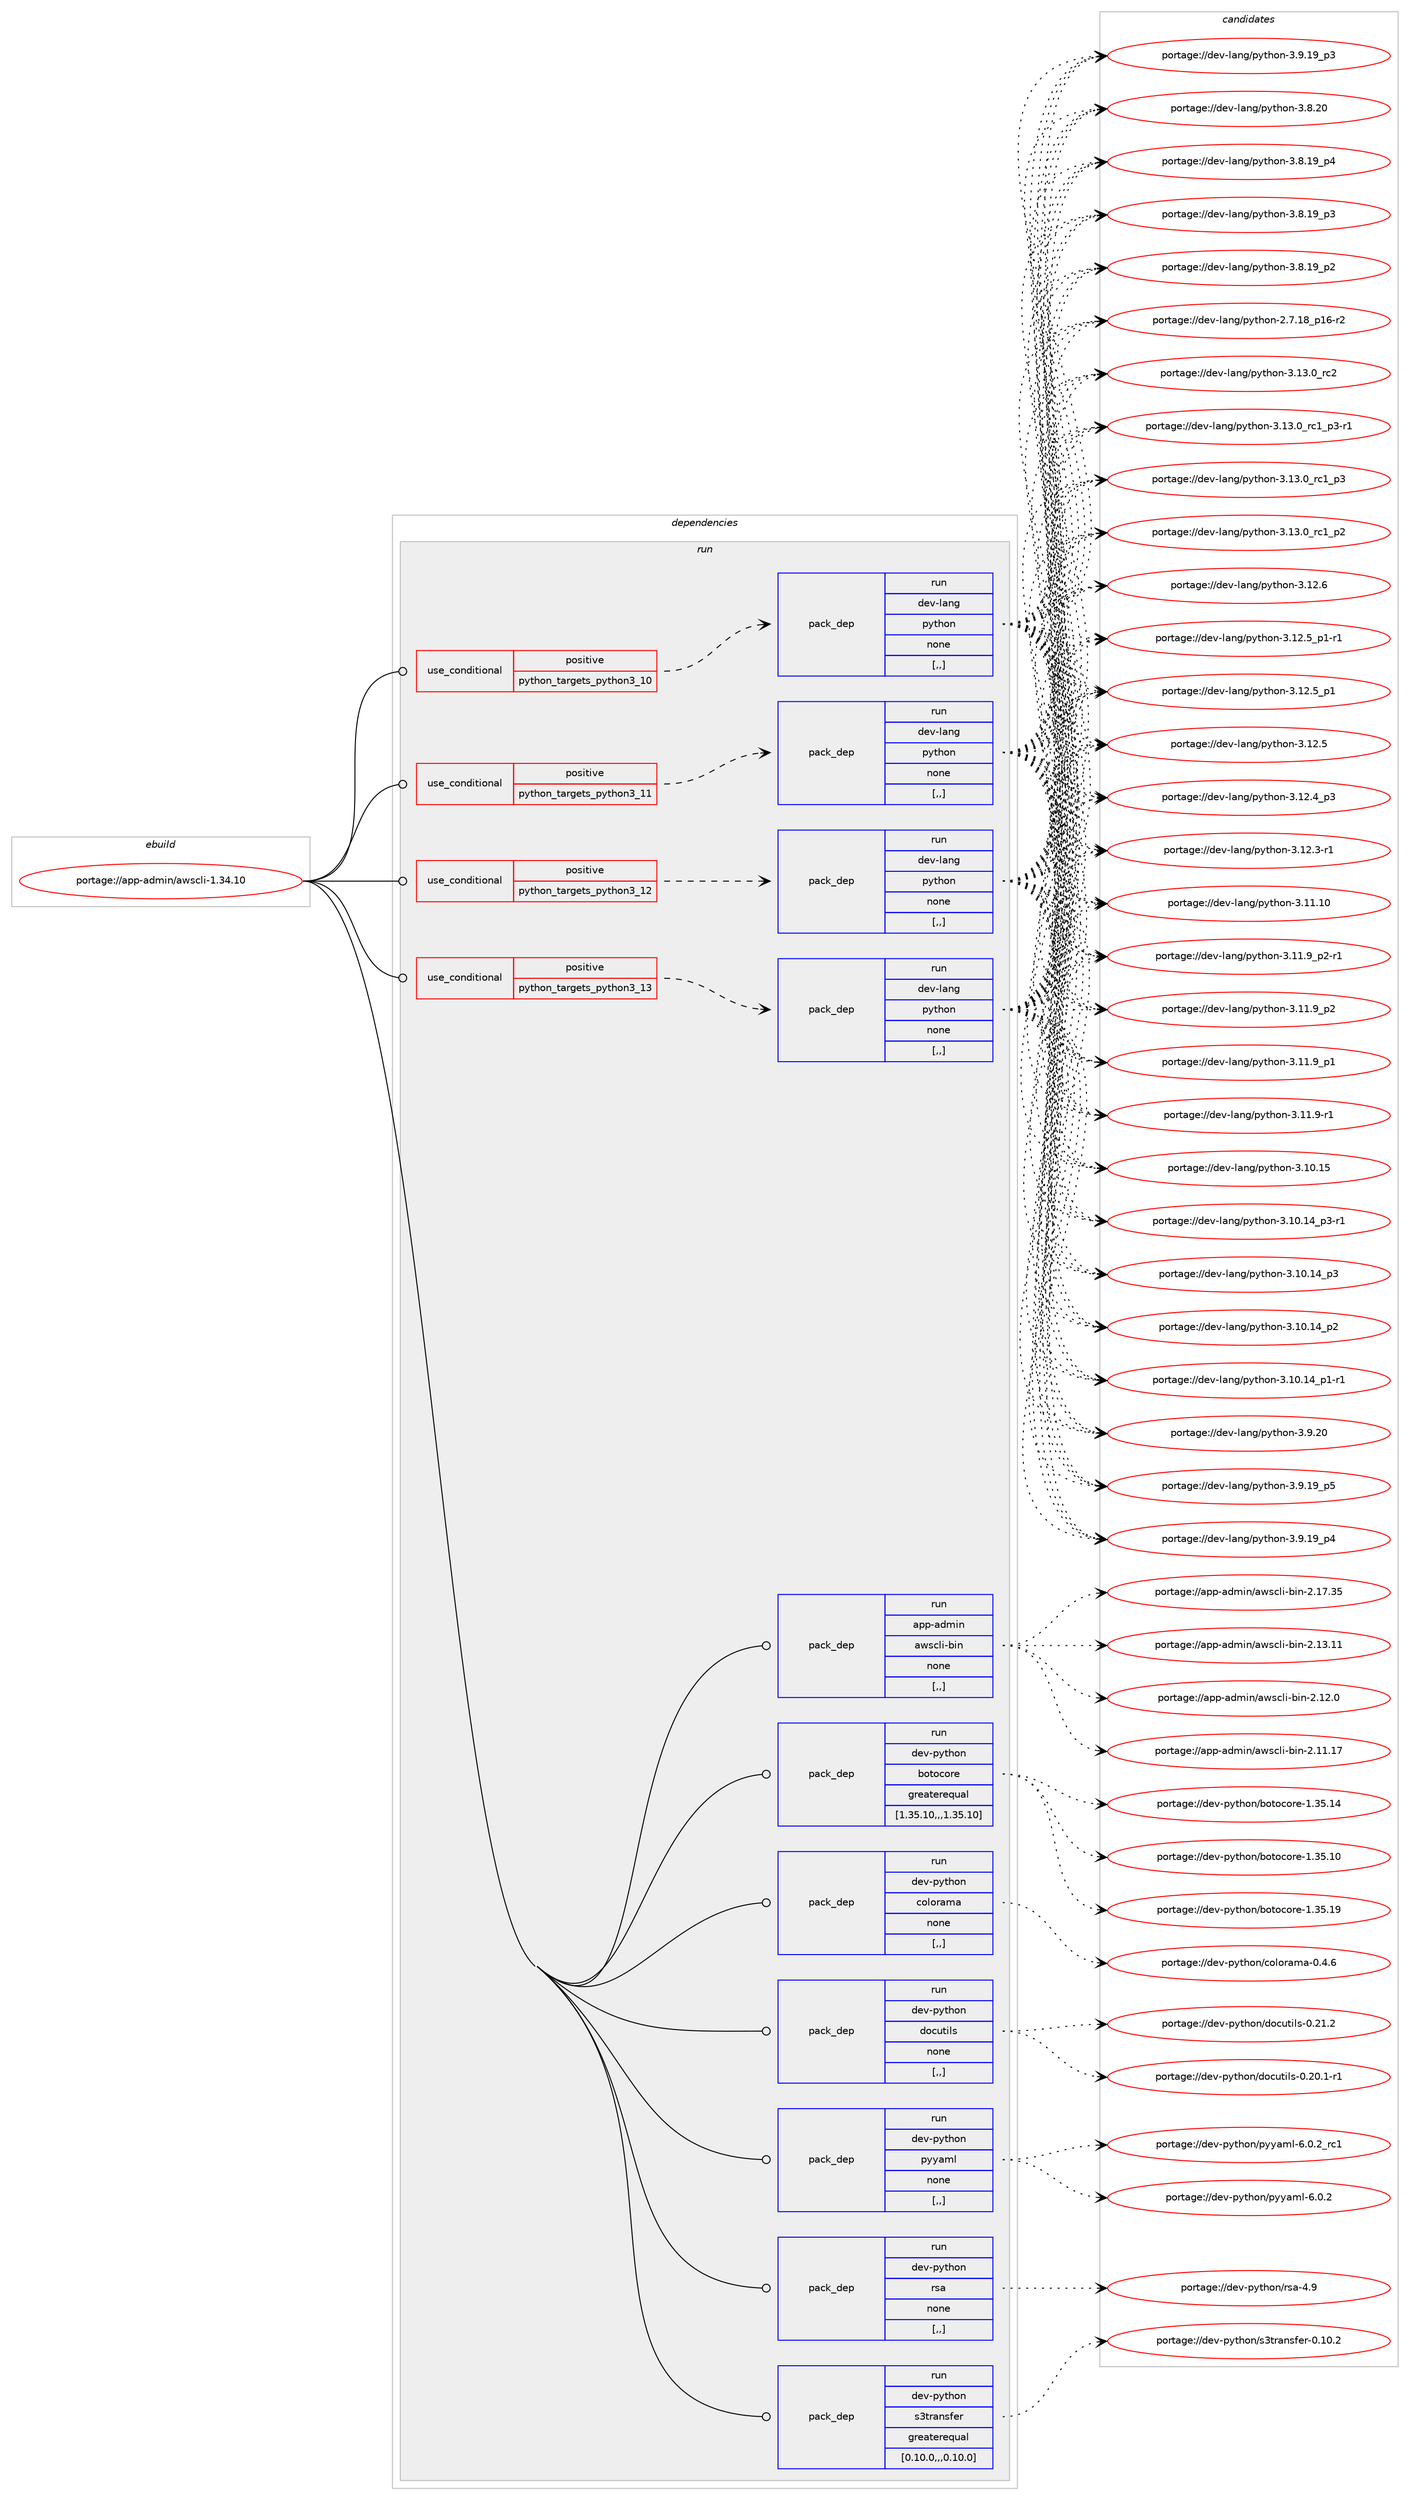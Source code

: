digraph prolog {

# *************
# Graph options
# *************

newrank=true;
concentrate=true;
compound=true;
graph [rankdir=LR,fontname=Helvetica,fontsize=10,ranksep=1.5];#, ranksep=2.5, nodesep=0.2];
edge  [arrowhead=vee];
node  [fontname=Helvetica,fontsize=10];

# **********
# The ebuild
# **********

subgraph cluster_leftcol {
color=gray;
label=<<i>ebuild</i>>;
id [label="portage://app-admin/awscli-1.34.10", color=red, width=4, href="../app-admin/awscli-1.34.10.svg"];
}

# ****************
# The dependencies
# ****************

subgraph cluster_midcol {
color=gray;
label=<<i>dependencies</i>>;
subgraph cluster_compile {
fillcolor="#eeeeee";
style=filled;
label=<<i>compile</i>>;
}
subgraph cluster_compileandrun {
fillcolor="#eeeeee";
style=filled;
label=<<i>compile and run</i>>;
}
subgraph cluster_run {
fillcolor="#eeeeee";
style=filled;
label=<<i>run</i>>;
subgraph cond130071 {
dependency495210 [label=<<TABLE BORDER="0" CELLBORDER="1" CELLSPACING="0" CELLPADDING="4"><TR><TD ROWSPAN="3" CELLPADDING="10">use_conditional</TD></TR><TR><TD>positive</TD></TR><TR><TD>python_targets_python3_10</TD></TR></TABLE>>, shape=none, color=red];
subgraph pack361536 {
dependency495211 [label=<<TABLE BORDER="0" CELLBORDER="1" CELLSPACING="0" CELLPADDING="4" WIDTH="220"><TR><TD ROWSPAN="6" CELLPADDING="30">pack_dep</TD></TR><TR><TD WIDTH="110">run</TD></TR><TR><TD>dev-lang</TD></TR><TR><TD>python</TD></TR><TR><TD>none</TD></TR><TR><TD>[,,]</TD></TR></TABLE>>, shape=none, color=blue];
}
dependency495210:e -> dependency495211:w [weight=20,style="dashed",arrowhead="vee"];
}
id:e -> dependency495210:w [weight=20,style="solid",arrowhead="odot"];
subgraph cond130072 {
dependency495212 [label=<<TABLE BORDER="0" CELLBORDER="1" CELLSPACING="0" CELLPADDING="4"><TR><TD ROWSPAN="3" CELLPADDING="10">use_conditional</TD></TR><TR><TD>positive</TD></TR><TR><TD>python_targets_python3_11</TD></TR></TABLE>>, shape=none, color=red];
subgraph pack361537 {
dependency495213 [label=<<TABLE BORDER="0" CELLBORDER="1" CELLSPACING="0" CELLPADDING="4" WIDTH="220"><TR><TD ROWSPAN="6" CELLPADDING="30">pack_dep</TD></TR><TR><TD WIDTH="110">run</TD></TR><TR><TD>dev-lang</TD></TR><TR><TD>python</TD></TR><TR><TD>none</TD></TR><TR><TD>[,,]</TD></TR></TABLE>>, shape=none, color=blue];
}
dependency495212:e -> dependency495213:w [weight=20,style="dashed",arrowhead="vee"];
}
id:e -> dependency495212:w [weight=20,style="solid",arrowhead="odot"];
subgraph cond130073 {
dependency495214 [label=<<TABLE BORDER="0" CELLBORDER="1" CELLSPACING="0" CELLPADDING="4"><TR><TD ROWSPAN="3" CELLPADDING="10">use_conditional</TD></TR><TR><TD>positive</TD></TR><TR><TD>python_targets_python3_12</TD></TR></TABLE>>, shape=none, color=red];
subgraph pack361538 {
dependency495215 [label=<<TABLE BORDER="0" CELLBORDER="1" CELLSPACING="0" CELLPADDING="4" WIDTH="220"><TR><TD ROWSPAN="6" CELLPADDING="30">pack_dep</TD></TR><TR><TD WIDTH="110">run</TD></TR><TR><TD>dev-lang</TD></TR><TR><TD>python</TD></TR><TR><TD>none</TD></TR><TR><TD>[,,]</TD></TR></TABLE>>, shape=none, color=blue];
}
dependency495214:e -> dependency495215:w [weight=20,style="dashed",arrowhead="vee"];
}
id:e -> dependency495214:w [weight=20,style="solid",arrowhead="odot"];
subgraph cond130074 {
dependency495216 [label=<<TABLE BORDER="0" CELLBORDER="1" CELLSPACING="0" CELLPADDING="4"><TR><TD ROWSPAN="3" CELLPADDING="10">use_conditional</TD></TR><TR><TD>positive</TD></TR><TR><TD>python_targets_python3_13</TD></TR></TABLE>>, shape=none, color=red];
subgraph pack361539 {
dependency495217 [label=<<TABLE BORDER="0" CELLBORDER="1" CELLSPACING="0" CELLPADDING="4" WIDTH="220"><TR><TD ROWSPAN="6" CELLPADDING="30">pack_dep</TD></TR><TR><TD WIDTH="110">run</TD></TR><TR><TD>dev-lang</TD></TR><TR><TD>python</TD></TR><TR><TD>none</TD></TR><TR><TD>[,,]</TD></TR></TABLE>>, shape=none, color=blue];
}
dependency495216:e -> dependency495217:w [weight=20,style="dashed",arrowhead="vee"];
}
id:e -> dependency495216:w [weight=20,style="solid",arrowhead="odot"];
subgraph pack361540 {
dependency495218 [label=<<TABLE BORDER="0" CELLBORDER="1" CELLSPACING="0" CELLPADDING="4" WIDTH="220"><TR><TD ROWSPAN="6" CELLPADDING="30">pack_dep</TD></TR><TR><TD WIDTH="110">run</TD></TR><TR><TD>dev-python</TD></TR><TR><TD>botocore</TD></TR><TR><TD>greaterequal</TD></TR><TR><TD>[1.35.10,,,1.35.10]</TD></TR></TABLE>>, shape=none, color=blue];
}
id:e -> dependency495218:w [weight=20,style="solid",arrowhead="odot"];
subgraph pack361541 {
dependency495219 [label=<<TABLE BORDER="0" CELLBORDER="1" CELLSPACING="0" CELLPADDING="4" WIDTH="220"><TR><TD ROWSPAN="6" CELLPADDING="30">pack_dep</TD></TR><TR><TD WIDTH="110">run</TD></TR><TR><TD>dev-python</TD></TR><TR><TD>colorama</TD></TR><TR><TD>none</TD></TR><TR><TD>[,,]</TD></TR></TABLE>>, shape=none, color=blue];
}
id:e -> dependency495219:w [weight=20,style="solid",arrowhead="odot"];
subgraph pack361542 {
dependency495220 [label=<<TABLE BORDER="0" CELLBORDER="1" CELLSPACING="0" CELLPADDING="4" WIDTH="220"><TR><TD ROWSPAN="6" CELLPADDING="30">pack_dep</TD></TR><TR><TD WIDTH="110">run</TD></TR><TR><TD>dev-python</TD></TR><TR><TD>docutils</TD></TR><TR><TD>none</TD></TR><TR><TD>[,,]</TD></TR></TABLE>>, shape=none, color=blue];
}
id:e -> dependency495220:w [weight=20,style="solid",arrowhead="odot"];
subgraph pack361543 {
dependency495221 [label=<<TABLE BORDER="0" CELLBORDER="1" CELLSPACING="0" CELLPADDING="4" WIDTH="220"><TR><TD ROWSPAN="6" CELLPADDING="30">pack_dep</TD></TR><TR><TD WIDTH="110">run</TD></TR><TR><TD>dev-python</TD></TR><TR><TD>pyyaml</TD></TR><TR><TD>none</TD></TR><TR><TD>[,,]</TD></TR></TABLE>>, shape=none, color=blue];
}
id:e -> dependency495221:w [weight=20,style="solid",arrowhead="odot"];
subgraph pack361544 {
dependency495222 [label=<<TABLE BORDER="0" CELLBORDER="1" CELLSPACING="0" CELLPADDING="4" WIDTH="220"><TR><TD ROWSPAN="6" CELLPADDING="30">pack_dep</TD></TR><TR><TD WIDTH="110">run</TD></TR><TR><TD>dev-python</TD></TR><TR><TD>rsa</TD></TR><TR><TD>none</TD></TR><TR><TD>[,,]</TD></TR></TABLE>>, shape=none, color=blue];
}
id:e -> dependency495222:w [weight=20,style="solid",arrowhead="odot"];
subgraph pack361545 {
dependency495223 [label=<<TABLE BORDER="0" CELLBORDER="1" CELLSPACING="0" CELLPADDING="4" WIDTH="220"><TR><TD ROWSPAN="6" CELLPADDING="30">pack_dep</TD></TR><TR><TD WIDTH="110">run</TD></TR><TR><TD>dev-python</TD></TR><TR><TD>s3transfer</TD></TR><TR><TD>greaterequal</TD></TR><TR><TD>[0.10.0,,,0.10.0]</TD></TR></TABLE>>, shape=none, color=blue];
}
id:e -> dependency495223:w [weight=20,style="solid",arrowhead="odot"];
subgraph pack361546 {
dependency495224 [label=<<TABLE BORDER="0" CELLBORDER="1" CELLSPACING="0" CELLPADDING="4" WIDTH="220"><TR><TD ROWSPAN="6" CELLPADDING="30">pack_dep</TD></TR><TR><TD WIDTH="110">run</TD></TR><TR><TD>app-admin</TD></TR><TR><TD>awscli-bin</TD></TR><TR><TD>none</TD></TR><TR><TD>[,,]</TD></TR></TABLE>>, shape=none, color=blue];
}
id:e -> dependency495224:w [weight=20,style="solid",arrowhead="odot"];
}
}

# **************
# The candidates
# **************

subgraph cluster_choices {
rank=same;
color=gray;
label=<<i>candidates</i>>;

subgraph choice361536 {
color=black;
nodesep=1;
choice10010111845108971101034711212111610411111045514649514648951149950 [label="portage://dev-lang/python-3.13.0_rc2", color=red, width=4,href="../dev-lang/python-3.13.0_rc2.svg"];
choice1001011184510897110103471121211161041111104551464951464895114994995112514511449 [label="portage://dev-lang/python-3.13.0_rc1_p3-r1", color=red, width=4,href="../dev-lang/python-3.13.0_rc1_p3-r1.svg"];
choice100101118451089711010347112121116104111110455146495146489511499499511251 [label="portage://dev-lang/python-3.13.0_rc1_p3", color=red, width=4,href="../dev-lang/python-3.13.0_rc1_p3.svg"];
choice100101118451089711010347112121116104111110455146495146489511499499511250 [label="portage://dev-lang/python-3.13.0_rc1_p2", color=red, width=4,href="../dev-lang/python-3.13.0_rc1_p2.svg"];
choice10010111845108971101034711212111610411111045514649504654 [label="portage://dev-lang/python-3.12.6", color=red, width=4,href="../dev-lang/python-3.12.6.svg"];
choice1001011184510897110103471121211161041111104551464950465395112494511449 [label="portage://dev-lang/python-3.12.5_p1-r1", color=red, width=4,href="../dev-lang/python-3.12.5_p1-r1.svg"];
choice100101118451089711010347112121116104111110455146495046539511249 [label="portage://dev-lang/python-3.12.5_p1", color=red, width=4,href="../dev-lang/python-3.12.5_p1.svg"];
choice10010111845108971101034711212111610411111045514649504653 [label="portage://dev-lang/python-3.12.5", color=red, width=4,href="../dev-lang/python-3.12.5.svg"];
choice100101118451089711010347112121116104111110455146495046529511251 [label="portage://dev-lang/python-3.12.4_p3", color=red, width=4,href="../dev-lang/python-3.12.4_p3.svg"];
choice100101118451089711010347112121116104111110455146495046514511449 [label="portage://dev-lang/python-3.12.3-r1", color=red, width=4,href="../dev-lang/python-3.12.3-r1.svg"];
choice1001011184510897110103471121211161041111104551464949464948 [label="portage://dev-lang/python-3.11.10", color=red, width=4,href="../dev-lang/python-3.11.10.svg"];
choice1001011184510897110103471121211161041111104551464949465795112504511449 [label="portage://dev-lang/python-3.11.9_p2-r1", color=red, width=4,href="../dev-lang/python-3.11.9_p2-r1.svg"];
choice100101118451089711010347112121116104111110455146494946579511250 [label="portage://dev-lang/python-3.11.9_p2", color=red, width=4,href="../dev-lang/python-3.11.9_p2.svg"];
choice100101118451089711010347112121116104111110455146494946579511249 [label="portage://dev-lang/python-3.11.9_p1", color=red, width=4,href="../dev-lang/python-3.11.9_p1.svg"];
choice100101118451089711010347112121116104111110455146494946574511449 [label="portage://dev-lang/python-3.11.9-r1", color=red, width=4,href="../dev-lang/python-3.11.9-r1.svg"];
choice1001011184510897110103471121211161041111104551464948464953 [label="portage://dev-lang/python-3.10.15", color=red, width=4,href="../dev-lang/python-3.10.15.svg"];
choice100101118451089711010347112121116104111110455146494846495295112514511449 [label="portage://dev-lang/python-3.10.14_p3-r1", color=red, width=4,href="../dev-lang/python-3.10.14_p3-r1.svg"];
choice10010111845108971101034711212111610411111045514649484649529511251 [label="portage://dev-lang/python-3.10.14_p3", color=red, width=4,href="../dev-lang/python-3.10.14_p3.svg"];
choice10010111845108971101034711212111610411111045514649484649529511250 [label="portage://dev-lang/python-3.10.14_p2", color=red, width=4,href="../dev-lang/python-3.10.14_p2.svg"];
choice100101118451089711010347112121116104111110455146494846495295112494511449 [label="portage://dev-lang/python-3.10.14_p1-r1", color=red, width=4,href="../dev-lang/python-3.10.14_p1-r1.svg"];
choice10010111845108971101034711212111610411111045514657465048 [label="portage://dev-lang/python-3.9.20", color=red, width=4,href="../dev-lang/python-3.9.20.svg"];
choice100101118451089711010347112121116104111110455146574649579511253 [label="portage://dev-lang/python-3.9.19_p5", color=red, width=4,href="../dev-lang/python-3.9.19_p5.svg"];
choice100101118451089711010347112121116104111110455146574649579511252 [label="portage://dev-lang/python-3.9.19_p4", color=red, width=4,href="../dev-lang/python-3.9.19_p4.svg"];
choice100101118451089711010347112121116104111110455146574649579511251 [label="portage://dev-lang/python-3.9.19_p3", color=red, width=4,href="../dev-lang/python-3.9.19_p3.svg"];
choice10010111845108971101034711212111610411111045514656465048 [label="portage://dev-lang/python-3.8.20", color=red, width=4,href="../dev-lang/python-3.8.20.svg"];
choice100101118451089711010347112121116104111110455146564649579511252 [label="portage://dev-lang/python-3.8.19_p4", color=red, width=4,href="../dev-lang/python-3.8.19_p4.svg"];
choice100101118451089711010347112121116104111110455146564649579511251 [label="portage://dev-lang/python-3.8.19_p3", color=red, width=4,href="../dev-lang/python-3.8.19_p3.svg"];
choice100101118451089711010347112121116104111110455146564649579511250 [label="portage://dev-lang/python-3.8.19_p2", color=red, width=4,href="../dev-lang/python-3.8.19_p2.svg"];
choice100101118451089711010347112121116104111110455046554649569511249544511450 [label="portage://dev-lang/python-2.7.18_p16-r2", color=red, width=4,href="../dev-lang/python-2.7.18_p16-r2.svg"];
dependency495211:e -> choice10010111845108971101034711212111610411111045514649514648951149950:w [style=dotted,weight="100"];
dependency495211:e -> choice1001011184510897110103471121211161041111104551464951464895114994995112514511449:w [style=dotted,weight="100"];
dependency495211:e -> choice100101118451089711010347112121116104111110455146495146489511499499511251:w [style=dotted,weight="100"];
dependency495211:e -> choice100101118451089711010347112121116104111110455146495146489511499499511250:w [style=dotted,weight="100"];
dependency495211:e -> choice10010111845108971101034711212111610411111045514649504654:w [style=dotted,weight="100"];
dependency495211:e -> choice1001011184510897110103471121211161041111104551464950465395112494511449:w [style=dotted,weight="100"];
dependency495211:e -> choice100101118451089711010347112121116104111110455146495046539511249:w [style=dotted,weight="100"];
dependency495211:e -> choice10010111845108971101034711212111610411111045514649504653:w [style=dotted,weight="100"];
dependency495211:e -> choice100101118451089711010347112121116104111110455146495046529511251:w [style=dotted,weight="100"];
dependency495211:e -> choice100101118451089711010347112121116104111110455146495046514511449:w [style=dotted,weight="100"];
dependency495211:e -> choice1001011184510897110103471121211161041111104551464949464948:w [style=dotted,weight="100"];
dependency495211:e -> choice1001011184510897110103471121211161041111104551464949465795112504511449:w [style=dotted,weight="100"];
dependency495211:e -> choice100101118451089711010347112121116104111110455146494946579511250:w [style=dotted,weight="100"];
dependency495211:e -> choice100101118451089711010347112121116104111110455146494946579511249:w [style=dotted,weight="100"];
dependency495211:e -> choice100101118451089711010347112121116104111110455146494946574511449:w [style=dotted,weight="100"];
dependency495211:e -> choice1001011184510897110103471121211161041111104551464948464953:w [style=dotted,weight="100"];
dependency495211:e -> choice100101118451089711010347112121116104111110455146494846495295112514511449:w [style=dotted,weight="100"];
dependency495211:e -> choice10010111845108971101034711212111610411111045514649484649529511251:w [style=dotted,weight="100"];
dependency495211:e -> choice10010111845108971101034711212111610411111045514649484649529511250:w [style=dotted,weight="100"];
dependency495211:e -> choice100101118451089711010347112121116104111110455146494846495295112494511449:w [style=dotted,weight="100"];
dependency495211:e -> choice10010111845108971101034711212111610411111045514657465048:w [style=dotted,weight="100"];
dependency495211:e -> choice100101118451089711010347112121116104111110455146574649579511253:w [style=dotted,weight="100"];
dependency495211:e -> choice100101118451089711010347112121116104111110455146574649579511252:w [style=dotted,weight="100"];
dependency495211:e -> choice100101118451089711010347112121116104111110455146574649579511251:w [style=dotted,weight="100"];
dependency495211:e -> choice10010111845108971101034711212111610411111045514656465048:w [style=dotted,weight="100"];
dependency495211:e -> choice100101118451089711010347112121116104111110455146564649579511252:w [style=dotted,weight="100"];
dependency495211:e -> choice100101118451089711010347112121116104111110455146564649579511251:w [style=dotted,weight="100"];
dependency495211:e -> choice100101118451089711010347112121116104111110455146564649579511250:w [style=dotted,weight="100"];
dependency495211:e -> choice100101118451089711010347112121116104111110455046554649569511249544511450:w [style=dotted,weight="100"];
}
subgraph choice361537 {
color=black;
nodesep=1;
choice10010111845108971101034711212111610411111045514649514648951149950 [label="portage://dev-lang/python-3.13.0_rc2", color=red, width=4,href="../dev-lang/python-3.13.0_rc2.svg"];
choice1001011184510897110103471121211161041111104551464951464895114994995112514511449 [label="portage://dev-lang/python-3.13.0_rc1_p3-r1", color=red, width=4,href="../dev-lang/python-3.13.0_rc1_p3-r1.svg"];
choice100101118451089711010347112121116104111110455146495146489511499499511251 [label="portage://dev-lang/python-3.13.0_rc1_p3", color=red, width=4,href="../dev-lang/python-3.13.0_rc1_p3.svg"];
choice100101118451089711010347112121116104111110455146495146489511499499511250 [label="portage://dev-lang/python-3.13.0_rc1_p2", color=red, width=4,href="../dev-lang/python-3.13.0_rc1_p2.svg"];
choice10010111845108971101034711212111610411111045514649504654 [label="portage://dev-lang/python-3.12.6", color=red, width=4,href="../dev-lang/python-3.12.6.svg"];
choice1001011184510897110103471121211161041111104551464950465395112494511449 [label="portage://dev-lang/python-3.12.5_p1-r1", color=red, width=4,href="../dev-lang/python-3.12.5_p1-r1.svg"];
choice100101118451089711010347112121116104111110455146495046539511249 [label="portage://dev-lang/python-3.12.5_p1", color=red, width=4,href="../dev-lang/python-3.12.5_p1.svg"];
choice10010111845108971101034711212111610411111045514649504653 [label="portage://dev-lang/python-3.12.5", color=red, width=4,href="../dev-lang/python-3.12.5.svg"];
choice100101118451089711010347112121116104111110455146495046529511251 [label="portage://dev-lang/python-3.12.4_p3", color=red, width=4,href="../dev-lang/python-3.12.4_p3.svg"];
choice100101118451089711010347112121116104111110455146495046514511449 [label="portage://dev-lang/python-3.12.3-r1", color=red, width=4,href="../dev-lang/python-3.12.3-r1.svg"];
choice1001011184510897110103471121211161041111104551464949464948 [label="portage://dev-lang/python-3.11.10", color=red, width=4,href="../dev-lang/python-3.11.10.svg"];
choice1001011184510897110103471121211161041111104551464949465795112504511449 [label="portage://dev-lang/python-3.11.9_p2-r1", color=red, width=4,href="../dev-lang/python-3.11.9_p2-r1.svg"];
choice100101118451089711010347112121116104111110455146494946579511250 [label="portage://dev-lang/python-3.11.9_p2", color=red, width=4,href="../dev-lang/python-3.11.9_p2.svg"];
choice100101118451089711010347112121116104111110455146494946579511249 [label="portage://dev-lang/python-3.11.9_p1", color=red, width=4,href="../dev-lang/python-3.11.9_p1.svg"];
choice100101118451089711010347112121116104111110455146494946574511449 [label="portage://dev-lang/python-3.11.9-r1", color=red, width=4,href="../dev-lang/python-3.11.9-r1.svg"];
choice1001011184510897110103471121211161041111104551464948464953 [label="portage://dev-lang/python-3.10.15", color=red, width=4,href="../dev-lang/python-3.10.15.svg"];
choice100101118451089711010347112121116104111110455146494846495295112514511449 [label="portage://dev-lang/python-3.10.14_p3-r1", color=red, width=4,href="../dev-lang/python-3.10.14_p3-r1.svg"];
choice10010111845108971101034711212111610411111045514649484649529511251 [label="portage://dev-lang/python-3.10.14_p3", color=red, width=4,href="../dev-lang/python-3.10.14_p3.svg"];
choice10010111845108971101034711212111610411111045514649484649529511250 [label="portage://dev-lang/python-3.10.14_p2", color=red, width=4,href="../dev-lang/python-3.10.14_p2.svg"];
choice100101118451089711010347112121116104111110455146494846495295112494511449 [label="portage://dev-lang/python-3.10.14_p1-r1", color=red, width=4,href="../dev-lang/python-3.10.14_p1-r1.svg"];
choice10010111845108971101034711212111610411111045514657465048 [label="portage://dev-lang/python-3.9.20", color=red, width=4,href="../dev-lang/python-3.9.20.svg"];
choice100101118451089711010347112121116104111110455146574649579511253 [label="portage://dev-lang/python-3.9.19_p5", color=red, width=4,href="../dev-lang/python-3.9.19_p5.svg"];
choice100101118451089711010347112121116104111110455146574649579511252 [label="portage://dev-lang/python-3.9.19_p4", color=red, width=4,href="../dev-lang/python-3.9.19_p4.svg"];
choice100101118451089711010347112121116104111110455146574649579511251 [label="portage://dev-lang/python-3.9.19_p3", color=red, width=4,href="../dev-lang/python-3.9.19_p3.svg"];
choice10010111845108971101034711212111610411111045514656465048 [label="portage://dev-lang/python-3.8.20", color=red, width=4,href="../dev-lang/python-3.8.20.svg"];
choice100101118451089711010347112121116104111110455146564649579511252 [label="portage://dev-lang/python-3.8.19_p4", color=red, width=4,href="../dev-lang/python-3.8.19_p4.svg"];
choice100101118451089711010347112121116104111110455146564649579511251 [label="portage://dev-lang/python-3.8.19_p3", color=red, width=4,href="../dev-lang/python-3.8.19_p3.svg"];
choice100101118451089711010347112121116104111110455146564649579511250 [label="portage://dev-lang/python-3.8.19_p2", color=red, width=4,href="../dev-lang/python-3.8.19_p2.svg"];
choice100101118451089711010347112121116104111110455046554649569511249544511450 [label="portage://dev-lang/python-2.7.18_p16-r2", color=red, width=4,href="../dev-lang/python-2.7.18_p16-r2.svg"];
dependency495213:e -> choice10010111845108971101034711212111610411111045514649514648951149950:w [style=dotted,weight="100"];
dependency495213:e -> choice1001011184510897110103471121211161041111104551464951464895114994995112514511449:w [style=dotted,weight="100"];
dependency495213:e -> choice100101118451089711010347112121116104111110455146495146489511499499511251:w [style=dotted,weight="100"];
dependency495213:e -> choice100101118451089711010347112121116104111110455146495146489511499499511250:w [style=dotted,weight="100"];
dependency495213:e -> choice10010111845108971101034711212111610411111045514649504654:w [style=dotted,weight="100"];
dependency495213:e -> choice1001011184510897110103471121211161041111104551464950465395112494511449:w [style=dotted,weight="100"];
dependency495213:e -> choice100101118451089711010347112121116104111110455146495046539511249:w [style=dotted,weight="100"];
dependency495213:e -> choice10010111845108971101034711212111610411111045514649504653:w [style=dotted,weight="100"];
dependency495213:e -> choice100101118451089711010347112121116104111110455146495046529511251:w [style=dotted,weight="100"];
dependency495213:e -> choice100101118451089711010347112121116104111110455146495046514511449:w [style=dotted,weight="100"];
dependency495213:e -> choice1001011184510897110103471121211161041111104551464949464948:w [style=dotted,weight="100"];
dependency495213:e -> choice1001011184510897110103471121211161041111104551464949465795112504511449:w [style=dotted,weight="100"];
dependency495213:e -> choice100101118451089711010347112121116104111110455146494946579511250:w [style=dotted,weight="100"];
dependency495213:e -> choice100101118451089711010347112121116104111110455146494946579511249:w [style=dotted,weight="100"];
dependency495213:e -> choice100101118451089711010347112121116104111110455146494946574511449:w [style=dotted,weight="100"];
dependency495213:e -> choice1001011184510897110103471121211161041111104551464948464953:w [style=dotted,weight="100"];
dependency495213:e -> choice100101118451089711010347112121116104111110455146494846495295112514511449:w [style=dotted,weight="100"];
dependency495213:e -> choice10010111845108971101034711212111610411111045514649484649529511251:w [style=dotted,weight="100"];
dependency495213:e -> choice10010111845108971101034711212111610411111045514649484649529511250:w [style=dotted,weight="100"];
dependency495213:e -> choice100101118451089711010347112121116104111110455146494846495295112494511449:w [style=dotted,weight="100"];
dependency495213:e -> choice10010111845108971101034711212111610411111045514657465048:w [style=dotted,weight="100"];
dependency495213:e -> choice100101118451089711010347112121116104111110455146574649579511253:w [style=dotted,weight="100"];
dependency495213:e -> choice100101118451089711010347112121116104111110455146574649579511252:w [style=dotted,weight="100"];
dependency495213:e -> choice100101118451089711010347112121116104111110455146574649579511251:w [style=dotted,weight="100"];
dependency495213:e -> choice10010111845108971101034711212111610411111045514656465048:w [style=dotted,weight="100"];
dependency495213:e -> choice100101118451089711010347112121116104111110455146564649579511252:w [style=dotted,weight="100"];
dependency495213:e -> choice100101118451089711010347112121116104111110455146564649579511251:w [style=dotted,weight="100"];
dependency495213:e -> choice100101118451089711010347112121116104111110455146564649579511250:w [style=dotted,weight="100"];
dependency495213:e -> choice100101118451089711010347112121116104111110455046554649569511249544511450:w [style=dotted,weight="100"];
}
subgraph choice361538 {
color=black;
nodesep=1;
choice10010111845108971101034711212111610411111045514649514648951149950 [label="portage://dev-lang/python-3.13.0_rc2", color=red, width=4,href="../dev-lang/python-3.13.0_rc2.svg"];
choice1001011184510897110103471121211161041111104551464951464895114994995112514511449 [label="portage://dev-lang/python-3.13.0_rc1_p3-r1", color=red, width=4,href="../dev-lang/python-3.13.0_rc1_p3-r1.svg"];
choice100101118451089711010347112121116104111110455146495146489511499499511251 [label="portage://dev-lang/python-3.13.0_rc1_p3", color=red, width=4,href="../dev-lang/python-3.13.0_rc1_p3.svg"];
choice100101118451089711010347112121116104111110455146495146489511499499511250 [label="portage://dev-lang/python-3.13.0_rc1_p2", color=red, width=4,href="../dev-lang/python-3.13.0_rc1_p2.svg"];
choice10010111845108971101034711212111610411111045514649504654 [label="portage://dev-lang/python-3.12.6", color=red, width=4,href="../dev-lang/python-3.12.6.svg"];
choice1001011184510897110103471121211161041111104551464950465395112494511449 [label="portage://dev-lang/python-3.12.5_p1-r1", color=red, width=4,href="../dev-lang/python-3.12.5_p1-r1.svg"];
choice100101118451089711010347112121116104111110455146495046539511249 [label="portage://dev-lang/python-3.12.5_p1", color=red, width=4,href="../dev-lang/python-3.12.5_p1.svg"];
choice10010111845108971101034711212111610411111045514649504653 [label="portage://dev-lang/python-3.12.5", color=red, width=4,href="../dev-lang/python-3.12.5.svg"];
choice100101118451089711010347112121116104111110455146495046529511251 [label="portage://dev-lang/python-3.12.4_p3", color=red, width=4,href="../dev-lang/python-3.12.4_p3.svg"];
choice100101118451089711010347112121116104111110455146495046514511449 [label="portage://dev-lang/python-3.12.3-r1", color=red, width=4,href="../dev-lang/python-3.12.3-r1.svg"];
choice1001011184510897110103471121211161041111104551464949464948 [label="portage://dev-lang/python-3.11.10", color=red, width=4,href="../dev-lang/python-3.11.10.svg"];
choice1001011184510897110103471121211161041111104551464949465795112504511449 [label="portage://dev-lang/python-3.11.9_p2-r1", color=red, width=4,href="../dev-lang/python-3.11.9_p2-r1.svg"];
choice100101118451089711010347112121116104111110455146494946579511250 [label="portage://dev-lang/python-3.11.9_p2", color=red, width=4,href="../dev-lang/python-3.11.9_p2.svg"];
choice100101118451089711010347112121116104111110455146494946579511249 [label="portage://dev-lang/python-3.11.9_p1", color=red, width=4,href="../dev-lang/python-3.11.9_p1.svg"];
choice100101118451089711010347112121116104111110455146494946574511449 [label="portage://dev-lang/python-3.11.9-r1", color=red, width=4,href="../dev-lang/python-3.11.9-r1.svg"];
choice1001011184510897110103471121211161041111104551464948464953 [label="portage://dev-lang/python-3.10.15", color=red, width=4,href="../dev-lang/python-3.10.15.svg"];
choice100101118451089711010347112121116104111110455146494846495295112514511449 [label="portage://dev-lang/python-3.10.14_p3-r1", color=red, width=4,href="../dev-lang/python-3.10.14_p3-r1.svg"];
choice10010111845108971101034711212111610411111045514649484649529511251 [label="portage://dev-lang/python-3.10.14_p3", color=red, width=4,href="../dev-lang/python-3.10.14_p3.svg"];
choice10010111845108971101034711212111610411111045514649484649529511250 [label="portage://dev-lang/python-3.10.14_p2", color=red, width=4,href="../dev-lang/python-3.10.14_p2.svg"];
choice100101118451089711010347112121116104111110455146494846495295112494511449 [label="portage://dev-lang/python-3.10.14_p1-r1", color=red, width=4,href="../dev-lang/python-3.10.14_p1-r1.svg"];
choice10010111845108971101034711212111610411111045514657465048 [label="portage://dev-lang/python-3.9.20", color=red, width=4,href="../dev-lang/python-3.9.20.svg"];
choice100101118451089711010347112121116104111110455146574649579511253 [label="portage://dev-lang/python-3.9.19_p5", color=red, width=4,href="../dev-lang/python-3.9.19_p5.svg"];
choice100101118451089711010347112121116104111110455146574649579511252 [label="portage://dev-lang/python-3.9.19_p4", color=red, width=4,href="../dev-lang/python-3.9.19_p4.svg"];
choice100101118451089711010347112121116104111110455146574649579511251 [label="portage://dev-lang/python-3.9.19_p3", color=red, width=4,href="../dev-lang/python-3.9.19_p3.svg"];
choice10010111845108971101034711212111610411111045514656465048 [label="portage://dev-lang/python-3.8.20", color=red, width=4,href="../dev-lang/python-3.8.20.svg"];
choice100101118451089711010347112121116104111110455146564649579511252 [label="portage://dev-lang/python-3.8.19_p4", color=red, width=4,href="../dev-lang/python-3.8.19_p4.svg"];
choice100101118451089711010347112121116104111110455146564649579511251 [label="portage://dev-lang/python-3.8.19_p3", color=red, width=4,href="../dev-lang/python-3.8.19_p3.svg"];
choice100101118451089711010347112121116104111110455146564649579511250 [label="portage://dev-lang/python-3.8.19_p2", color=red, width=4,href="../dev-lang/python-3.8.19_p2.svg"];
choice100101118451089711010347112121116104111110455046554649569511249544511450 [label="portage://dev-lang/python-2.7.18_p16-r2", color=red, width=4,href="../dev-lang/python-2.7.18_p16-r2.svg"];
dependency495215:e -> choice10010111845108971101034711212111610411111045514649514648951149950:w [style=dotted,weight="100"];
dependency495215:e -> choice1001011184510897110103471121211161041111104551464951464895114994995112514511449:w [style=dotted,weight="100"];
dependency495215:e -> choice100101118451089711010347112121116104111110455146495146489511499499511251:w [style=dotted,weight="100"];
dependency495215:e -> choice100101118451089711010347112121116104111110455146495146489511499499511250:w [style=dotted,weight="100"];
dependency495215:e -> choice10010111845108971101034711212111610411111045514649504654:w [style=dotted,weight="100"];
dependency495215:e -> choice1001011184510897110103471121211161041111104551464950465395112494511449:w [style=dotted,weight="100"];
dependency495215:e -> choice100101118451089711010347112121116104111110455146495046539511249:w [style=dotted,weight="100"];
dependency495215:e -> choice10010111845108971101034711212111610411111045514649504653:w [style=dotted,weight="100"];
dependency495215:e -> choice100101118451089711010347112121116104111110455146495046529511251:w [style=dotted,weight="100"];
dependency495215:e -> choice100101118451089711010347112121116104111110455146495046514511449:w [style=dotted,weight="100"];
dependency495215:e -> choice1001011184510897110103471121211161041111104551464949464948:w [style=dotted,weight="100"];
dependency495215:e -> choice1001011184510897110103471121211161041111104551464949465795112504511449:w [style=dotted,weight="100"];
dependency495215:e -> choice100101118451089711010347112121116104111110455146494946579511250:w [style=dotted,weight="100"];
dependency495215:e -> choice100101118451089711010347112121116104111110455146494946579511249:w [style=dotted,weight="100"];
dependency495215:e -> choice100101118451089711010347112121116104111110455146494946574511449:w [style=dotted,weight="100"];
dependency495215:e -> choice1001011184510897110103471121211161041111104551464948464953:w [style=dotted,weight="100"];
dependency495215:e -> choice100101118451089711010347112121116104111110455146494846495295112514511449:w [style=dotted,weight="100"];
dependency495215:e -> choice10010111845108971101034711212111610411111045514649484649529511251:w [style=dotted,weight="100"];
dependency495215:e -> choice10010111845108971101034711212111610411111045514649484649529511250:w [style=dotted,weight="100"];
dependency495215:e -> choice100101118451089711010347112121116104111110455146494846495295112494511449:w [style=dotted,weight="100"];
dependency495215:e -> choice10010111845108971101034711212111610411111045514657465048:w [style=dotted,weight="100"];
dependency495215:e -> choice100101118451089711010347112121116104111110455146574649579511253:w [style=dotted,weight="100"];
dependency495215:e -> choice100101118451089711010347112121116104111110455146574649579511252:w [style=dotted,weight="100"];
dependency495215:e -> choice100101118451089711010347112121116104111110455146574649579511251:w [style=dotted,weight="100"];
dependency495215:e -> choice10010111845108971101034711212111610411111045514656465048:w [style=dotted,weight="100"];
dependency495215:e -> choice100101118451089711010347112121116104111110455146564649579511252:w [style=dotted,weight="100"];
dependency495215:e -> choice100101118451089711010347112121116104111110455146564649579511251:w [style=dotted,weight="100"];
dependency495215:e -> choice100101118451089711010347112121116104111110455146564649579511250:w [style=dotted,weight="100"];
dependency495215:e -> choice100101118451089711010347112121116104111110455046554649569511249544511450:w [style=dotted,weight="100"];
}
subgraph choice361539 {
color=black;
nodesep=1;
choice10010111845108971101034711212111610411111045514649514648951149950 [label="portage://dev-lang/python-3.13.0_rc2", color=red, width=4,href="../dev-lang/python-3.13.0_rc2.svg"];
choice1001011184510897110103471121211161041111104551464951464895114994995112514511449 [label="portage://dev-lang/python-3.13.0_rc1_p3-r1", color=red, width=4,href="../dev-lang/python-3.13.0_rc1_p3-r1.svg"];
choice100101118451089711010347112121116104111110455146495146489511499499511251 [label="portage://dev-lang/python-3.13.0_rc1_p3", color=red, width=4,href="../dev-lang/python-3.13.0_rc1_p3.svg"];
choice100101118451089711010347112121116104111110455146495146489511499499511250 [label="portage://dev-lang/python-3.13.0_rc1_p2", color=red, width=4,href="../dev-lang/python-3.13.0_rc1_p2.svg"];
choice10010111845108971101034711212111610411111045514649504654 [label="portage://dev-lang/python-3.12.6", color=red, width=4,href="../dev-lang/python-3.12.6.svg"];
choice1001011184510897110103471121211161041111104551464950465395112494511449 [label="portage://dev-lang/python-3.12.5_p1-r1", color=red, width=4,href="../dev-lang/python-3.12.5_p1-r1.svg"];
choice100101118451089711010347112121116104111110455146495046539511249 [label="portage://dev-lang/python-3.12.5_p1", color=red, width=4,href="../dev-lang/python-3.12.5_p1.svg"];
choice10010111845108971101034711212111610411111045514649504653 [label="portage://dev-lang/python-3.12.5", color=red, width=4,href="../dev-lang/python-3.12.5.svg"];
choice100101118451089711010347112121116104111110455146495046529511251 [label="portage://dev-lang/python-3.12.4_p3", color=red, width=4,href="../dev-lang/python-3.12.4_p3.svg"];
choice100101118451089711010347112121116104111110455146495046514511449 [label="portage://dev-lang/python-3.12.3-r1", color=red, width=4,href="../dev-lang/python-3.12.3-r1.svg"];
choice1001011184510897110103471121211161041111104551464949464948 [label="portage://dev-lang/python-3.11.10", color=red, width=4,href="../dev-lang/python-3.11.10.svg"];
choice1001011184510897110103471121211161041111104551464949465795112504511449 [label="portage://dev-lang/python-3.11.9_p2-r1", color=red, width=4,href="../dev-lang/python-3.11.9_p2-r1.svg"];
choice100101118451089711010347112121116104111110455146494946579511250 [label="portage://dev-lang/python-3.11.9_p2", color=red, width=4,href="../dev-lang/python-3.11.9_p2.svg"];
choice100101118451089711010347112121116104111110455146494946579511249 [label="portage://dev-lang/python-3.11.9_p1", color=red, width=4,href="../dev-lang/python-3.11.9_p1.svg"];
choice100101118451089711010347112121116104111110455146494946574511449 [label="portage://dev-lang/python-3.11.9-r1", color=red, width=4,href="../dev-lang/python-3.11.9-r1.svg"];
choice1001011184510897110103471121211161041111104551464948464953 [label="portage://dev-lang/python-3.10.15", color=red, width=4,href="../dev-lang/python-3.10.15.svg"];
choice100101118451089711010347112121116104111110455146494846495295112514511449 [label="portage://dev-lang/python-3.10.14_p3-r1", color=red, width=4,href="../dev-lang/python-3.10.14_p3-r1.svg"];
choice10010111845108971101034711212111610411111045514649484649529511251 [label="portage://dev-lang/python-3.10.14_p3", color=red, width=4,href="../dev-lang/python-3.10.14_p3.svg"];
choice10010111845108971101034711212111610411111045514649484649529511250 [label="portage://dev-lang/python-3.10.14_p2", color=red, width=4,href="../dev-lang/python-3.10.14_p2.svg"];
choice100101118451089711010347112121116104111110455146494846495295112494511449 [label="portage://dev-lang/python-3.10.14_p1-r1", color=red, width=4,href="../dev-lang/python-3.10.14_p1-r1.svg"];
choice10010111845108971101034711212111610411111045514657465048 [label="portage://dev-lang/python-3.9.20", color=red, width=4,href="../dev-lang/python-3.9.20.svg"];
choice100101118451089711010347112121116104111110455146574649579511253 [label="portage://dev-lang/python-3.9.19_p5", color=red, width=4,href="../dev-lang/python-3.9.19_p5.svg"];
choice100101118451089711010347112121116104111110455146574649579511252 [label="portage://dev-lang/python-3.9.19_p4", color=red, width=4,href="../dev-lang/python-3.9.19_p4.svg"];
choice100101118451089711010347112121116104111110455146574649579511251 [label="portage://dev-lang/python-3.9.19_p3", color=red, width=4,href="../dev-lang/python-3.9.19_p3.svg"];
choice10010111845108971101034711212111610411111045514656465048 [label="portage://dev-lang/python-3.8.20", color=red, width=4,href="../dev-lang/python-3.8.20.svg"];
choice100101118451089711010347112121116104111110455146564649579511252 [label="portage://dev-lang/python-3.8.19_p4", color=red, width=4,href="../dev-lang/python-3.8.19_p4.svg"];
choice100101118451089711010347112121116104111110455146564649579511251 [label="portage://dev-lang/python-3.8.19_p3", color=red, width=4,href="../dev-lang/python-3.8.19_p3.svg"];
choice100101118451089711010347112121116104111110455146564649579511250 [label="portage://dev-lang/python-3.8.19_p2", color=red, width=4,href="../dev-lang/python-3.8.19_p2.svg"];
choice100101118451089711010347112121116104111110455046554649569511249544511450 [label="portage://dev-lang/python-2.7.18_p16-r2", color=red, width=4,href="../dev-lang/python-2.7.18_p16-r2.svg"];
dependency495217:e -> choice10010111845108971101034711212111610411111045514649514648951149950:w [style=dotted,weight="100"];
dependency495217:e -> choice1001011184510897110103471121211161041111104551464951464895114994995112514511449:w [style=dotted,weight="100"];
dependency495217:e -> choice100101118451089711010347112121116104111110455146495146489511499499511251:w [style=dotted,weight="100"];
dependency495217:e -> choice100101118451089711010347112121116104111110455146495146489511499499511250:w [style=dotted,weight="100"];
dependency495217:e -> choice10010111845108971101034711212111610411111045514649504654:w [style=dotted,weight="100"];
dependency495217:e -> choice1001011184510897110103471121211161041111104551464950465395112494511449:w [style=dotted,weight="100"];
dependency495217:e -> choice100101118451089711010347112121116104111110455146495046539511249:w [style=dotted,weight="100"];
dependency495217:e -> choice10010111845108971101034711212111610411111045514649504653:w [style=dotted,weight="100"];
dependency495217:e -> choice100101118451089711010347112121116104111110455146495046529511251:w [style=dotted,weight="100"];
dependency495217:e -> choice100101118451089711010347112121116104111110455146495046514511449:w [style=dotted,weight="100"];
dependency495217:e -> choice1001011184510897110103471121211161041111104551464949464948:w [style=dotted,weight="100"];
dependency495217:e -> choice1001011184510897110103471121211161041111104551464949465795112504511449:w [style=dotted,weight="100"];
dependency495217:e -> choice100101118451089711010347112121116104111110455146494946579511250:w [style=dotted,weight="100"];
dependency495217:e -> choice100101118451089711010347112121116104111110455146494946579511249:w [style=dotted,weight="100"];
dependency495217:e -> choice100101118451089711010347112121116104111110455146494946574511449:w [style=dotted,weight="100"];
dependency495217:e -> choice1001011184510897110103471121211161041111104551464948464953:w [style=dotted,weight="100"];
dependency495217:e -> choice100101118451089711010347112121116104111110455146494846495295112514511449:w [style=dotted,weight="100"];
dependency495217:e -> choice10010111845108971101034711212111610411111045514649484649529511251:w [style=dotted,weight="100"];
dependency495217:e -> choice10010111845108971101034711212111610411111045514649484649529511250:w [style=dotted,weight="100"];
dependency495217:e -> choice100101118451089711010347112121116104111110455146494846495295112494511449:w [style=dotted,weight="100"];
dependency495217:e -> choice10010111845108971101034711212111610411111045514657465048:w [style=dotted,weight="100"];
dependency495217:e -> choice100101118451089711010347112121116104111110455146574649579511253:w [style=dotted,weight="100"];
dependency495217:e -> choice100101118451089711010347112121116104111110455146574649579511252:w [style=dotted,weight="100"];
dependency495217:e -> choice100101118451089711010347112121116104111110455146574649579511251:w [style=dotted,weight="100"];
dependency495217:e -> choice10010111845108971101034711212111610411111045514656465048:w [style=dotted,weight="100"];
dependency495217:e -> choice100101118451089711010347112121116104111110455146564649579511252:w [style=dotted,weight="100"];
dependency495217:e -> choice100101118451089711010347112121116104111110455146564649579511251:w [style=dotted,weight="100"];
dependency495217:e -> choice100101118451089711010347112121116104111110455146564649579511250:w [style=dotted,weight="100"];
dependency495217:e -> choice100101118451089711010347112121116104111110455046554649569511249544511450:w [style=dotted,weight="100"];
}
subgraph choice361540 {
color=black;
nodesep=1;
choice100101118451121211161041111104798111116111991111141014549465153464957 [label="portage://dev-python/botocore-1.35.19", color=red, width=4,href="../dev-python/botocore-1.35.19.svg"];
choice100101118451121211161041111104798111116111991111141014549465153464952 [label="portage://dev-python/botocore-1.35.14", color=red, width=4,href="../dev-python/botocore-1.35.14.svg"];
choice100101118451121211161041111104798111116111991111141014549465153464948 [label="portage://dev-python/botocore-1.35.10", color=red, width=4,href="../dev-python/botocore-1.35.10.svg"];
dependency495218:e -> choice100101118451121211161041111104798111116111991111141014549465153464957:w [style=dotted,weight="100"];
dependency495218:e -> choice100101118451121211161041111104798111116111991111141014549465153464952:w [style=dotted,weight="100"];
dependency495218:e -> choice100101118451121211161041111104798111116111991111141014549465153464948:w [style=dotted,weight="100"];
}
subgraph choice361541 {
color=black;
nodesep=1;
choice1001011184511212111610411111047991111081111149710997454846524654 [label="portage://dev-python/colorama-0.4.6", color=red, width=4,href="../dev-python/colorama-0.4.6.svg"];
dependency495219:e -> choice1001011184511212111610411111047991111081111149710997454846524654:w [style=dotted,weight="100"];
}
subgraph choice361542 {
color=black;
nodesep=1;
choice10010111845112121116104111110471001119911711610510811545484650494650 [label="portage://dev-python/docutils-0.21.2", color=red, width=4,href="../dev-python/docutils-0.21.2.svg"];
choice100101118451121211161041111104710011199117116105108115454846504846494511449 [label="portage://dev-python/docutils-0.20.1-r1", color=red, width=4,href="../dev-python/docutils-0.20.1-r1.svg"];
dependency495220:e -> choice10010111845112121116104111110471001119911711610510811545484650494650:w [style=dotted,weight="100"];
dependency495220:e -> choice100101118451121211161041111104710011199117116105108115454846504846494511449:w [style=dotted,weight="100"];
}
subgraph choice361543 {
color=black;
nodesep=1;
choice100101118451121211161041111104711212112197109108455446484650951149949 [label="portage://dev-python/pyyaml-6.0.2_rc1", color=red, width=4,href="../dev-python/pyyaml-6.0.2_rc1.svg"];
choice100101118451121211161041111104711212112197109108455446484650 [label="portage://dev-python/pyyaml-6.0.2", color=red, width=4,href="../dev-python/pyyaml-6.0.2.svg"];
dependency495221:e -> choice100101118451121211161041111104711212112197109108455446484650951149949:w [style=dotted,weight="100"];
dependency495221:e -> choice100101118451121211161041111104711212112197109108455446484650:w [style=dotted,weight="100"];
}
subgraph choice361544 {
color=black;
nodesep=1;
choice10010111845112121116104111110471141159745524657 [label="portage://dev-python/rsa-4.9", color=red, width=4,href="../dev-python/rsa-4.9.svg"];
dependency495222:e -> choice10010111845112121116104111110471141159745524657:w [style=dotted,weight="100"];
}
subgraph choice361545 {
color=black;
nodesep=1;
choice1001011184511212111610411111047115511161149711011510210111445484649484650 [label="portage://dev-python/s3transfer-0.10.2", color=red, width=4,href="../dev-python/s3transfer-0.10.2.svg"];
dependency495223:e -> choice1001011184511212111610411111047115511161149711011510210111445484649484650:w [style=dotted,weight="100"];
}
subgraph choice361546 {
color=black;
nodesep=1;
choice97112112459710010910511047971191159910810545981051104550464955465153 [label="portage://app-admin/awscli-bin-2.17.35", color=red, width=4,href="../app-admin/awscli-bin-2.17.35.svg"];
choice97112112459710010910511047971191159910810545981051104550464951464949 [label="portage://app-admin/awscli-bin-2.13.11", color=red, width=4,href="../app-admin/awscli-bin-2.13.11.svg"];
choice971121124597100109105110479711911599108105459810511045504649504648 [label="portage://app-admin/awscli-bin-2.12.0", color=red, width=4,href="../app-admin/awscli-bin-2.12.0.svg"];
choice97112112459710010910511047971191159910810545981051104550464949464955 [label="portage://app-admin/awscli-bin-2.11.17", color=red, width=4,href="../app-admin/awscli-bin-2.11.17.svg"];
dependency495224:e -> choice97112112459710010910511047971191159910810545981051104550464955465153:w [style=dotted,weight="100"];
dependency495224:e -> choice97112112459710010910511047971191159910810545981051104550464951464949:w [style=dotted,weight="100"];
dependency495224:e -> choice971121124597100109105110479711911599108105459810511045504649504648:w [style=dotted,weight="100"];
dependency495224:e -> choice97112112459710010910511047971191159910810545981051104550464949464955:w [style=dotted,weight="100"];
}
}

}

